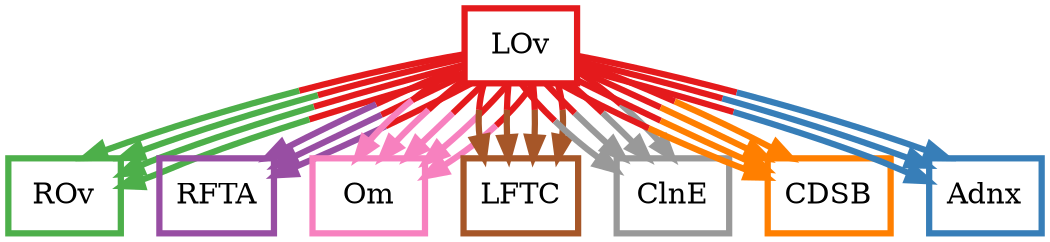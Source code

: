 digraph barS {
	{
		rank=same
	4 [shape=box,penwidth=3,colorscheme=set19,color=1,label="LOv"]
	}
	{
		rank=same
		7 [shape=box,penwidth=3,colorscheme=set19,color=3,label="ROv"]
		6 [shape=box,penwidth=3,colorscheme=set19,color=4,label="RFTA"]
		5 [shape=box,penwidth=3,colorscheme=set19,color=8,label="Om"]
		3 [shape=box,penwidth=3,colorscheme=set19,color=7,label="LFTC"]
		2 [shape=box,penwidth=3,colorscheme=set19,color=9,label="ClnE"]
		1 [shape=box,penwidth=3,colorscheme=set19,color=5,label="CDSB"]
		0 [shape=box,penwidth=3,colorscheme=set19,color=2,label="Adnx"]
	}
	4 -> 5 [penwidth=3,colorscheme=set19,color="1;0.5:8"]
	4 -> 1 [penwidth=3,colorscheme=set19,color="1;0.5:5"]
	4 -> 2 [penwidth=3,colorscheme=set19,color="1;0.5:9"]
	4 -> 0 [penwidth=3,colorscheme=set19,color="1;0.5:2"]
	4 -> 3 [penwidth=3,colorscheme=set19,color="1;0.5:7"]
	4 -> 7 [penwidth=3,colorscheme=set19,color="1;0.5:3"]
	4 -> 6 [penwidth=3,colorscheme=set19,color="1;0.5:4"]
	4 -> 5 [penwidth=3,colorscheme=set19,color="1;0.5:8"]
	4 -> 1 [penwidth=3,colorscheme=set19,color="1;0.5:5"]
	4 -> 2 [penwidth=3,colorscheme=set19,color="1;0.5:9"]
	4 -> 5 [penwidth=3,colorscheme=set19,color="1;0.5:8"]
	4 -> 1 [penwidth=3,colorscheme=set19,color="1;0.5:5"]
	4 -> 2 [penwidth=3,colorscheme=set19,color="1;0.5:9"]
	4 -> 0 [penwidth=3,colorscheme=set19,color="1;0.5:2"]
	4 -> 3 [penwidth=3,colorscheme=set19,color="1;0.5:7"]
	4 -> 7 [penwidth=3,colorscheme=set19,color="1;0.5:3"]
	4 -> 6 [penwidth=3,colorscheme=set19,color="1;0.5:4"]
	4 -> 7 [penwidth=3,colorscheme=set19,color="1;0.5:3"]
	4 -> 5 [penwidth=3,colorscheme=set19,color="1;0.5:8"]
	4 -> 1 [penwidth=3,colorscheme=set19,color="1;0.5:5"]
	4 -> 2 [penwidth=3,colorscheme=set19,color="1;0.5:9"]
	4 -> 3 [penwidth=3,colorscheme=set19,color="1;0.5:7"]
	4 -> 7 [penwidth=3,colorscheme=set19,color="1;0.5:3"]
	4 -> 6 [penwidth=3,colorscheme=set19,color="1;0.5:4"]
	4 -> 0 [penwidth=3,colorscheme=set19,color="1;0.5:2"]
	4 -> 5 [penwidth=3,colorscheme=set19,color="1;0.5:8"]
	4 -> 3 [penwidth=3,colorscheme=set19,color="1;0.5:7"]
}
